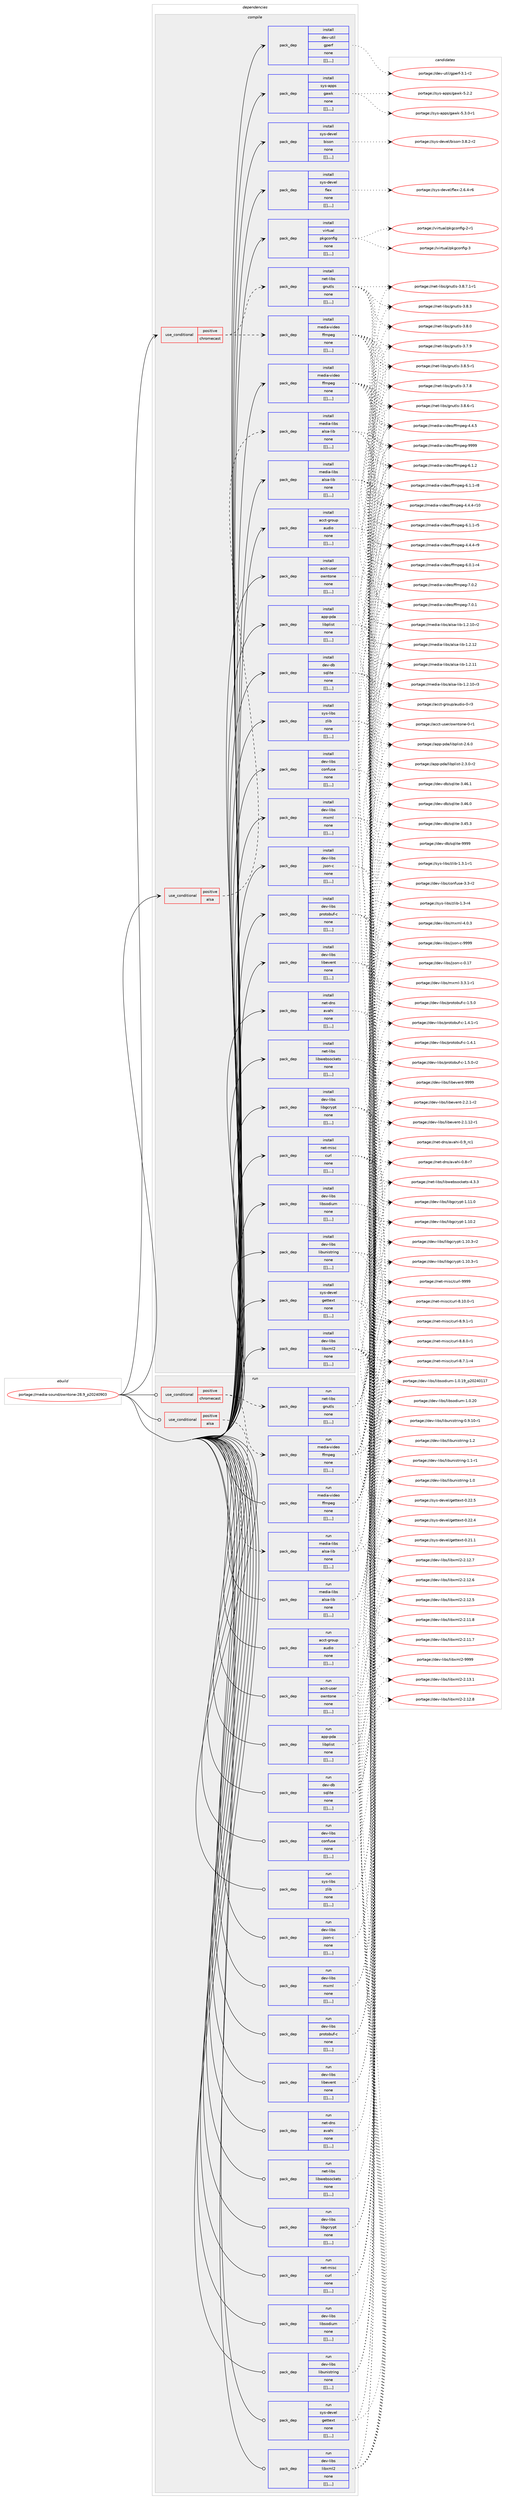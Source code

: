 digraph prolog {

# *************
# Graph options
# *************

newrank=true;
concentrate=true;
compound=true;
graph [rankdir=LR,fontname=Helvetica,fontsize=10,ranksep=1.5];#, ranksep=2.5, nodesep=0.2];
edge  [arrowhead=vee];
node  [fontname=Helvetica,fontsize=10];

# **********
# The ebuild
# **********

subgraph cluster_leftcol {
color=gray;
label=<<i>ebuild</i>>;
id [label="portage://media-sound/owntone-28.9_p20240903", color=red, width=4, href="../media-sound/owntone-28.9_p20240903.svg"];
}

# ****************
# The dependencies
# ****************

subgraph cluster_midcol {
color=gray;
label=<<i>dependencies</i>>;
subgraph cluster_compile {
fillcolor="#eeeeee";
style=filled;
label=<<i>compile</i>>;
subgraph cond84746 {
dependency335773 [label=<<TABLE BORDER="0" CELLBORDER="1" CELLSPACING="0" CELLPADDING="4"><TR><TD ROWSPAN="3" CELLPADDING="10">use_conditional</TD></TR><TR><TD>positive</TD></TR><TR><TD>alsa</TD></TR></TABLE>>, shape=none, color=red];
subgraph pack248396 {
dependency335774 [label=<<TABLE BORDER="0" CELLBORDER="1" CELLSPACING="0" CELLPADDING="4" WIDTH="220"><TR><TD ROWSPAN="6" CELLPADDING="30">pack_dep</TD></TR><TR><TD WIDTH="110">install</TD></TR><TR><TD>media-libs</TD></TR><TR><TD>alsa-lib</TD></TR><TR><TD>none</TD></TR><TR><TD>[[],,,,]</TD></TR></TABLE>>, shape=none, color=blue];
}
dependency335773:e -> dependency335774:w [weight=20,style="dashed",arrowhead="vee"];
}
id:e -> dependency335773:w [weight=20,style="solid",arrowhead="vee"];
subgraph cond84747 {
dependency335775 [label=<<TABLE BORDER="0" CELLBORDER="1" CELLSPACING="0" CELLPADDING="4"><TR><TD ROWSPAN="3" CELLPADDING="10">use_conditional</TD></TR><TR><TD>positive</TD></TR><TR><TD>chromecast</TD></TR></TABLE>>, shape=none, color=red];
subgraph pack248397 {
dependency335776 [label=<<TABLE BORDER="0" CELLBORDER="1" CELLSPACING="0" CELLPADDING="4" WIDTH="220"><TR><TD ROWSPAN="6" CELLPADDING="30">pack_dep</TD></TR><TR><TD WIDTH="110">install</TD></TR><TR><TD>net-libs</TD></TR><TR><TD>gnutls</TD></TR><TR><TD>none</TD></TR><TR><TD>[[],,,,]</TD></TR></TABLE>>, shape=none, color=blue];
}
dependency335775:e -> dependency335776:w [weight=20,style="dashed",arrowhead="vee"];
subgraph pack248398 {
dependency335777 [label=<<TABLE BORDER="0" CELLBORDER="1" CELLSPACING="0" CELLPADDING="4" WIDTH="220"><TR><TD ROWSPAN="6" CELLPADDING="30">pack_dep</TD></TR><TR><TD WIDTH="110">install</TD></TR><TR><TD>media-video</TD></TR><TR><TD>ffmpeg</TD></TR><TR><TD>none</TD></TR><TR><TD>[[],,,,]</TD></TR></TABLE>>, shape=none, color=blue];
}
dependency335775:e -> dependency335777:w [weight=20,style="dashed",arrowhead="vee"];
}
id:e -> dependency335775:w [weight=20,style="solid",arrowhead="vee"];
subgraph pack248399 {
dependency335778 [label=<<TABLE BORDER="0" CELLBORDER="1" CELLSPACING="0" CELLPADDING="4" WIDTH="220"><TR><TD ROWSPAN="6" CELLPADDING="30">pack_dep</TD></TR><TR><TD WIDTH="110">install</TD></TR><TR><TD>acct-group</TD></TR><TR><TD>audio</TD></TR><TR><TD>none</TD></TR><TR><TD>[[],,,,]</TD></TR></TABLE>>, shape=none, color=blue];
}
id:e -> dependency335778:w [weight=20,style="solid",arrowhead="vee"];
subgraph pack248400 {
dependency335779 [label=<<TABLE BORDER="0" CELLBORDER="1" CELLSPACING="0" CELLPADDING="4" WIDTH="220"><TR><TD ROWSPAN="6" CELLPADDING="30">pack_dep</TD></TR><TR><TD WIDTH="110">install</TD></TR><TR><TD>acct-user</TD></TR><TR><TD>owntone</TD></TR><TR><TD>none</TD></TR><TR><TD>[[],,,,]</TD></TR></TABLE>>, shape=none, color=blue];
}
id:e -> dependency335779:w [weight=20,style="solid",arrowhead="vee"];
subgraph pack248401 {
dependency335780 [label=<<TABLE BORDER="0" CELLBORDER="1" CELLSPACING="0" CELLPADDING="4" WIDTH="220"><TR><TD ROWSPAN="6" CELLPADDING="30">pack_dep</TD></TR><TR><TD WIDTH="110">install</TD></TR><TR><TD>app-pda</TD></TR><TR><TD>libplist</TD></TR><TR><TD>none</TD></TR><TR><TD>[[],,,,]</TD></TR></TABLE>>, shape=none, color=blue];
}
id:e -> dependency335780:w [weight=20,style="solid",arrowhead="vee"];
subgraph pack248402 {
dependency335781 [label=<<TABLE BORDER="0" CELLBORDER="1" CELLSPACING="0" CELLPADDING="4" WIDTH="220"><TR><TD ROWSPAN="6" CELLPADDING="30">pack_dep</TD></TR><TR><TD WIDTH="110">install</TD></TR><TR><TD>dev-db</TD></TR><TR><TD>sqlite</TD></TR><TR><TD>none</TD></TR><TR><TD>[[],,,,]</TD></TR></TABLE>>, shape=none, color=blue];
}
id:e -> dependency335781:w [weight=20,style="solid",arrowhead="vee"];
subgraph pack248403 {
dependency335782 [label=<<TABLE BORDER="0" CELLBORDER="1" CELLSPACING="0" CELLPADDING="4" WIDTH="220"><TR><TD ROWSPAN="6" CELLPADDING="30">pack_dep</TD></TR><TR><TD WIDTH="110">install</TD></TR><TR><TD>dev-libs</TD></TR><TR><TD>confuse</TD></TR><TR><TD>none</TD></TR><TR><TD>[[],,,,]</TD></TR></TABLE>>, shape=none, color=blue];
}
id:e -> dependency335782:w [weight=20,style="solid",arrowhead="vee"];
subgraph pack248404 {
dependency335783 [label=<<TABLE BORDER="0" CELLBORDER="1" CELLSPACING="0" CELLPADDING="4" WIDTH="220"><TR><TD ROWSPAN="6" CELLPADDING="30">pack_dep</TD></TR><TR><TD WIDTH="110">install</TD></TR><TR><TD>dev-libs</TD></TR><TR><TD>json-c</TD></TR><TR><TD>none</TD></TR><TR><TD>[[],,,,]</TD></TR></TABLE>>, shape=none, color=blue];
}
id:e -> dependency335783:w [weight=20,style="solid",arrowhead="vee"];
subgraph pack248405 {
dependency335784 [label=<<TABLE BORDER="0" CELLBORDER="1" CELLSPACING="0" CELLPADDING="4" WIDTH="220"><TR><TD ROWSPAN="6" CELLPADDING="30">pack_dep</TD></TR><TR><TD WIDTH="110">install</TD></TR><TR><TD>dev-libs</TD></TR><TR><TD>libevent</TD></TR><TR><TD>none</TD></TR><TR><TD>[[],,,,]</TD></TR></TABLE>>, shape=none, color=blue];
}
id:e -> dependency335784:w [weight=20,style="solid",arrowhead="vee"];
subgraph pack248406 {
dependency335785 [label=<<TABLE BORDER="0" CELLBORDER="1" CELLSPACING="0" CELLPADDING="4" WIDTH="220"><TR><TD ROWSPAN="6" CELLPADDING="30">pack_dep</TD></TR><TR><TD WIDTH="110">install</TD></TR><TR><TD>dev-libs</TD></TR><TR><TD>libgcrypt</TD></TR><TR><TD>none</TD></TR><TR><TD>[[],,,,]</TD></TR></TABLE>>, shape=none, color=blue];
}
id:e -> dependency335785:w [weight=20,style="solid",arrowhead="vee"];
subgraph pack248407 {
dependency335786 [label=<<TABLE BORDER="0" CELLBORDER="1" CELLSPACING="0" CELLPADDING="4" WIDTH="220"><TR><TD ROWSPAN="6" CELLPADDING="30">pack_dep</TD></TR><TR><TD WIDTH="110">install</TD></TR><TR><TD>dev-libs</TD></TR><TR><TD>libsodium</TD></TR><TR><TD>none</TD></TR><TR><TD>[[],,,,]</TD></TR></TABLE>>, shape=none, color=blue];
}
id:e -> dependency335786:w [weight=20,style="solid",arrowhead="vee"];
subgraph pack248408 {
dependency335787 [label=<<TABLE BORDER="0" CELLBORDER="1" CELLSPACING="0" CELLPADDING="4" WIDTH="220"><TR><TD ROWSPAN="6" CELLPADDING="30">pack_dep</TD></TR><TR><TD WIDTH="110">install</TD></TR><TR><TD>dev-libs</TD></TR><TR><TD>libunistring</TD></TR><TR><TD>none</TD></TR><TR><TD>[[],,,,]</TD></TR></TABLE>>, shape=none, color=blue];
}
id:e -> dependency335787:w [weight=20,style="solid",arrowhead="vee"];
subgraph pack248409 {
dependency335788 [label=<<TABLE BORDER="0" CELLBORDER="1" CELLSPACING="0" CELLPADDING="4" WIDTH="220"><TR><TD ROWSPAN="6" CELLPADDING="30">pack_dep</TD></TR><TR><TD WIDTH="110">install</TD></TR><TR><TD>dev-libs</TD></TR><TR><TD>libxml2</TD></TR><TR><TD>none</TD></TR><TR><TD>[[],,,,]</TD></TR></TABLE>>, shape=none, color=blue];
}
id:e -> dependency335788:w [weight=20,style="solid",arrowhead="vee"];
subgraph pack248410 {
dependency335789 [label=<<TABLE BORDER="0" CELLBORDER="1" CELLSPACING="0" CELLPADDING="4" WIDTH="220"><TR><TD ROWSPAN="6" CELLPADDING="30">pack_dep</TD></TR><TR><TD WIDTH="110">install</TD></TR><TR><TD>dev-libs</TD></TR><TR><TD>mxml</TD></TR><TR><TD>none</TD></TR><TR><TD>[[],,,,]</TD></TR></TABLE>>, shape=none, color=blue];
}
id:e -> dependency335789:w [weight=20,style="solid",arrowhead="vee"];
subgraph pack248411 {
dependency335790 [label=<<TABLE BORDER="0" CELLBORDER="1" CELLSPACING="0" CELLPADDING="4" WIDTH="220"><TR><TD ROWSPAN="6" CELLPADDING="30">pack_dep</TD></TR><TR><TD WIDTH="110">install</TD></TR><TR><TD>dev-libs</TD></TR><TR><TD>protobuf-c</TD></TR><TR><TD>none</TD></TR><TR><TD>[[],,,,]</TD></TR></TABLE>>, shape=none, color=blue];
}
id:e -> dependency335790:w [weight=20,style="solid",arrowhead="vee"];
subgraph pack248412 {
dependency335791 [label=<<TABLE BORDER="0" CELLBORDER="1" CELLSPACING="0" CELLPADDING="4" WIDTH="220"><TR><TD ROWSPAN="6" CELLPADDING="30">pack_dep</TD></TR><TR><TD WIDTH="110">install</TD></TR><TR><TD>dev-util</TD></TR><TR><TD>gperf</TD></TR><TR><TD>none</TD></TR><TR><TD>[[],,,,]</TD></TR></TABLE>>, shape=none, color=blue];
}
id:e -> dependency335791:w [weight=20,style="solid",arrowhead="vee"];
subgraph pack248413 {
dependency335792 [label=<<TABLE BORDER="0" CELLBORDER="1" CELLSPACING="0" CELLPADDING="4" WIDTH="220"><TR><TD ROWSPAN="6" CELLPADDING="30">pack_dep</TD></TR><TR><TD WIDTH="110">install</TD></TR><TR><TD>media-libs</TD></TR><TR><TD>alsa-lib</TD></TR><TR><TD>none</TD></TR><TR><TD>[[],,,,]</TD></TR></TABLE>>, shape=none, color=blue];
}
id:e -> dependency335792:w [weight=20,style="solid",arrowhead="vee"];
subgraph pack248414 {
dependency335793 [label=<<TABLE BORDER="0" CELLBORDER="1" CELLSPACING="0" CELLPADDING="4" WIDTH="220"><TR><TD ROWSPAN="6" CELLPADDING="30">pack_dep</TD></TR><TR><TD WIDTH="110">install</TD></TR><TR><TD>media-video</TD></TR><TR><TD>ffmpeg</TD></TR><TR><TD>none</TD></TR><TR><TD>[[],,,,]</TD></TR></TABLE>>, shape=none, color=blue];
}
id:e -> dependency335793:w [weight=20,style="solid",arrowhead="vee"];
subgraph pack248415 {
dependency335794 [label=<<TABLE BORDER="0" CELLBORDER="1" CELLSPACING="0" CELLPADDING="4" WIDTH="220"><TR><TD ROWSPAN="6" CELLPADDING="30">pack_dep</TD></TR><TR><TD WIDTH="110">install</TD></TR><TR><TD>net-dns</TD></TR><TR><TD>avahi</TD></TR><TR><TD>none</TD></TR><TR><TD>[[],,,,]</TD></TR></TABLE>>, shape=none, color=blue];
}
id:e -> dependency335794:w [weight=20,style="solid",arrowhead="vee"];
subgraph pack248416 {
dependency335795 [label=<<TABLE BORDER="0" CELLBORDER="1" CELLSPACING="0" CELLPADDING="4" WIDTH="220"><TR><TD ROWSPAN="6" CELLPADDING="30">pack_dep</TD></TR><TR><TD WIDTH="110">install</TD></TR><TR><TD>net-libs</TD></TR><TR><TD>libwebsockets</TD></TR><TR><TD>none</TD></TR><TR><TD>[[],,,,]</TD></TR></TABLE>>, shape=none, color=blue];
}
id:e -> dependency335795:w [weight=20,style="solid",arrowhead="vee"];
subgraph pack248417 {
dependency335796 [label=<<TABLE BORDER="0" CELLBORDER="1" CELLSPACING="0" CELLPADDING="4" WIDTH="220"><TR><TD ROWSPAN="6" CELLPADDING="30">pack_dep</TD></TR><TR><TD WIDTH="110">install</TD></TR><TR><TD>net-misc</TD></TR><TR><TD>curl</TD></TR><TR><TD>none</TD></TR><TR><TD>[[],,,,]</TD></TR></TABLE>>, shape=none, color=blue];
}
id:e -> dependency335796:w [weight=20,style="solid",arrowhead="vee"];
subgraph pack248418 {
dependency335797 [label=<<TABLE BORDER="0" CELLBORDER="1" CELLSPACING="0" CELLPADDING="4" WIDTH="220"><TR><TD ROWSPAN="6" CELLPADDING="30">pack_dep</TD></TR><TR><TD WIDTH="110">install</TD></TR><TR><TD>sys-apps</TD></TR><TR><TD>gawk</TD></TR><TR><TD>none</TD></TR><TR><TD>[[],,,,]</TD></TR></TABLE>>, shape=none, color=blue];
}
id:e -> dependency335797:w [weight=20,style="solid",arrowhead="vee"];
subgraph pack248419 {
dependency335798 [label=<<TABLE BORDER="0" CELLBORDER="1" CELLSPACING="0" CELLPADDING="4" WIDTH="220"><TR><TD ROWSPAN="6" CELLPADDING="30">pack_dep</TD></TR><TR><TD WIDTH="110">install</TD></TR><TR><TD>sys-devel</TD></TR><TR><TD>bison</TD></TR><TR><TD>none</TD></TR><TR><TD>[[],,,,]</TD></TR></TABLE>>, shape=none, color=blue];
}
id:e -> dependency335798:w [weight=20,style="solid",arrowhead="vee"];
subgraph pack248420 {
dependency335799 [label=<<TABLE BORDER="0" CELLBORDER="1" CELLSPACING="0" CELLPADDING="4" WIDTH="220"><TR><TD ROWSPAN="6" CELLPADDING="30">pack_dep</TD></TR><TR><TD WIDTH="110">install</TD></TR><TR><TD>sys-devel</TD></TR><TR><TD>flex</TD></TR><TR><TD>none</TD></TR><TR><TD>[[],,,,]</TD></TR></TABLE>>, shape=none, color=blue];
}
id:e -> dependency335799:w [weight=20,style="solid",arrowhead="vee"];
subgraph pack248421 {
dependency335800 [label=<<TABLE BORDER="0" CELLBORDER="1" CELLSPACING="0" CELLPADDING="4" WIDTH="220"><TR><TD ROWSPAN="6" CELLPADDING="30">pack_dep</TD></TR><TR><TD WIDTH="110">install</TD></TR><TR><TD>sys-devel</TD></TR><TR><TD>gettext</TD></TR><TR><TD>none</TD></TR><TR><TD>[[],,,,]</TD></TR></TABLE>>, shape=none, color=blue];
}
id:e -> dependency335800:w [weight=20,style="solid",arrowhead="vee"];
subgraph pack248422 {
dependency335801 [label=<<TABLE BORDER="0" CELLBORDER="1" CELLSPACING="0" CELLPADDING="4" WIDTH="220"><TR><TD ROWSPAN="6" CELLPADDING="30">pack_dep</TD></TR><TR><TD WIDTH="110">install</TD></TR><TR><TD>sys-libs</TD></TR><TR><TD>zlib</TD></TR><TR><TD>none</TD></TR><TR><TD>[[],,,,]</TD></TR></TABLE>>, shape=none, color=blue];
}
id:e -> dependency335801:w [weight=20,style="solid",arrowhead="vee"];
subgraph pack248423 {
dependency335802 [label=<<TABLE BORDER="0" CELLBORDER="1" CELLSPACING="0" CELLPADDING="4" WIDTH="220"><TR><TD ROWSPAN="6" CELLPADDING="30">pack_dep</TD></TR><TR><TD WIDTH="110">install</TD></TR><TR><TD>virtual</TD></TR><TR><TD>pkgconfig</TD></TR><TR><TD>none</TD></TR><TR><TD>[[],,,,]</TD></TR></TABLE>>, shape=none, color=blue];
}
id:e -> dependency335802:w [weight=20,style="solid",arrowhead="vee"];
}
subgraph cluster_compileandrun {
fillcolor="#eeeeee";
style=filled;
label=<<i>compile and run</i>>;
}
subgraph cluster_run {
fillcolor="#eeeeee";
style=filled;
label=<<i>run</i>>;
subgraph cond84748 {
dependency335803 [label=<<TABLE BORDER="0" CELLBORDER="1" CELLSPACING="0" CELLPADDING="4"><TR><TD ROWSPAN="3" CELLPADDING="10">use_conditional</TD></TR><TR><TD>positive</TD></TR><TR><TD>alsa</TD></TR></TABLE>>, shape=none, color=red];
subgraph pack248424 {
dependency335804 [label=<<TABLE BORDER="0" CELLBORDER="1" CELLSPACING="0" CELLPADDING="4" WIDTH="220"><TR><TD ROWSPAN="6" CELLPADDING="30">pack_dep</TD></TR><TR><TD WIDTH="110">run</TD></TR><TR><TD>media-libs</TD></TR><TR><TD>alsa-lib</TD></TR><TR><TD>none</TD></TR><TR><TD>[[],,,,]</TD></TR></TABLE>>, shape=none, color=blue];
}
dependency335803:e -> dependency335804:w [weight=20,style="dashed",arrowhead="vee"];
}
id:e -> dependency335803:w [weight=20,style="solid",arrowhead="odot"];
subgraph cond84749 {
dependency335805 [label=<<TABLE BORDER="0" CELLBORDER="1" CELLSPACING="0" CELLPADDING="4"><TR><TD ROWSPAN="3" CELLPADDING="10">use_conditional</TD></TR><TR><TD>positive</TD></TR><TR><TD>chromecast</TD></TR></TABLE>>, shape=none, color=red];
subgraph pack248425 {
dependency335806 [label=<<TABLE BORDER="0" CELLBORDER="1" CELLSPACING="0" CELLPADDING="4" WIDTH="220"><TR><TD ROWSPAN="6" CELLPADDING="30">pack_dep</TD></TR><TR><TD WIDTH="110">run</TD></TR><TR><TD>net-libs</TD></TR><TR><TD>gnutls</TD></TR><TR><TD>none</TD></TR><TR><TD>[[],,,,]</TD></TR></TABLE>>, shape=none, color=blue];
}
dependency335805:e -> dependency335806:w [weight=20,style="dashed",arrowhead="vee"];
subgraph pack248426 {
dependency335807 [label=<<TABLE BORDER="0" CELLBORDER="1" CELLSPACING="0" CELLPADDING="4" WIDTH="220"><TR><TD ROWSPAN="6" CELLPADDING="30">pack_dep</TD></TR><TR><TD WIDTH="110">run</TD></TR><TR><TD>media-video</TD></TR><TR><TD>ffmpeg</TD></TR><TR><TD>none</TD></TR><TR><TD>[[],,,,]</TD></TR></TABLE>>, shape=none, color=blue];
}
dependency335805:e -> dependency335807:w [weight=20,style="dashed",arrowhead="vee"];
}
id:e -> dependency335805:w [weight=20,style="solid",arrowhead="odot"];
subgraph pack248427 {
dependency335808 [label=<<TABLE BORDER="0" CELLBORDER="1" CELLSPACING="0" CELLPADDING="4" WIDTH="220"><TR><TD ROWSPAN="6" CELLPADDING="30">pack_dep</TD></TR><TR><TD WIDTH="110">run</TD></TR><TR><TD>acct-group</TD></TR><TR><TD>audio</TD></TR><TR><TD>none</TD></TR><TR><TD>[[],,,,]</TD></TR></TABLE>>, shape=none, color=blue];
}
id:e -> dependency335808:w [weight=20,style="solid",arrowhead="odot"];
subgraph pack248428 {
dependency335809 [label=<<TABLE BORDER="0" CELLBORDER="1" CELLSPACING="0" CELLPADDING="4" WIDTH="220"><TR><TD ROWSPAN="6" CELLPADDING="30">pack_dep</TD></TR><TR><TD WIDTH="110">run</TD></TR><TR><TD>acct-user</TD></TR><TR><TD>owntone</TD></TR><TR><TD>none</TD></TR><TR><TD>[[],,,,]</TD></TR></TABLE>>, shape=none, color=blue];
}
id:e -> dependency335809:w [weight=20,style="solid",arrowhead="odot"];
subgraph pack248429 {
dependency335810 [label=<<TABLE BORDER="0" CELLBORDER="1" CELLSPACING="0" CELLPADDING="4" WIDTH="220"><TR><TD ROWSPAN="6" CELLPADDING="30">pack_dep</TD></TR><TR><TD WIDTH="110">run</TD></TR><TR><TD>app-pda</TD></TR><TR><TD>libplist</TD></TR><TR><TD>none</TD></TR><TR><TD>[[],,,,]</TD></TR></TABLE>>, shape=none, color=blue];
}
id:e -> dependency335810:w [weight=20,style="solid",arrowhead="odot"];
subgraph pack248430 {
dependency335811 [label=<<TABLE BORDER="0" CELLBORDER="1" CELLSPACING="0" CELLPADDING="4" WIDTH="220"><TR><TD ROWSPAN="6" CELLPADDING="30">pack_dep</TD></TR><TR><TD WIDTH="110">run</TD></TR><TR><TD>dev-db</TD></TR><TR><TD>sqlite</TD></TR><TR><TD>none</TD></TR><TR><TD>[[],,,,]</TD></TR></TABLE>>, shape=none, color=blue];
}
id:e -> dependency335811:w [weight=20,style="solid",arrowhead="odot"];
subgraph pack248431 {
dependency335812 [label=<<TABLE BORDER="0" CELLBORDER="1" CELLSPACING="0" CELLPADDING="4" WIDTH="220"><TR><TD ROWSPAN="6" CELLPADDING="30">pack_dep</TD></TR><TR><TD WIDTH="110">run</TD></TR><TR><TD>dev-libs</TD></TR><TR><TD>confuse</TD></TR><TR><TD>none</TD></TR><TR><TD>[[],,,,]</TD></TR></TABLE>>, shape=none, color=blue];
}
id:e -> dependency335812:w [weight=20,style="solid",arrowhead="odot"];
subgraph pack248432 {
dependency335813 [label=<<TABLE BORDER="0" CELLBORDER="1" CELLSPACING="0" CELLPADDING="4" WIDTH="220"><TR><TD ROWSPAN="6" CELLPADDING="30">pack_dep</TD></TR><TR><TD WIDTH="110">run</TD></TR><TR><TD>dev-libs</TD></TR><TR><TD>json-c</TD></TR><TR><TD>none</TD></TR><TR><TD>[[],,,,]</TD></TR></TABLE>>, shape=none, color=blue];
}
id:e -> dependency335813:w [weight=20,style="solid",arrowhead="odot"];
subgraph pack248433 {
dependency335814 [label=<<TABLE BORDER="0" CELLBORDER="1" CELLSPACING="0" CELLPADDING="4" WIDTH="220"><TR><TD ROWSPAN="6" CELLPADDING="30">pack_dep</TD></TR><TR><TD WIDTH="110">run</TD></TR><TR><TD>dev-libs</TD></TR><TR><TD>libevent</TD></TR><TR><TD>none</TD></TR><TR><TD>[[],,,,]</TD></TR></TABLE>>, shape=none, color=blue];
}
id:e -> dependency335814:w [weight=20,style="solid",arrowhead="odot"];
subgraph pack248434 {
dependency335815 [label=<<TABLE BORDER="0" CELLBORDER="1" CELLSPACING="0" CELLPADDING="4" WIDTH="220"><TR><TD ROWSPAN="6" CELLPADDING="30">pack_dep</TD></TR><TR><TD WIDTH="110">run</TD></TR><TR><TD>dev-libs</TD></TR><TR><TD>libgcrypt</TD></TR><TR><TD>none</TD></TR><TR><TD>[[],,,,]</TD></TR></TABLE>>, shape=none, color=blue];
}
id:e -> dependency335815:w [weight=20,style="solid",arrowhead="odot"];
subgraph pack248435 {
dependency335816 [label=<<TABLE BORDER="0" CELLBORDER="1" CELLSPACING="0" CELLPADDING="4" WIDTH="220"><TR><TD ROWSPAN="6" CELLPADDING="30">pack_dep</TD></TR><TR><TD WIDTH="110">run</TD></TR><TR><TD>dev-libs</TD></TR><TR><TD>libsodium</TD></TR><TR><TD>none</TD></TR><TR><TD>[[],,,,]</TD></TR></TABLE>>, shape=none, color=blue];
}
id:e -> dependency335816:w [weight=20,style="solid",arrowhead="odot"];
subgraph pack248436 {
dependency335817 [label=<<TABLE BORDER="0" CELLBORDER="1" CELLSPACING="0" CELLPADDING="4" WIDTH="220"><TR><TD ROWSPAN="6" CELLPADDING="30">pack_dep</TD></TR><TR><TD WIDTH="110">run</TD></TR><TR><TD>dev-libs</TD></TR><TR><TD>libunistring</TD></TR><TR><TD>none</TD></TR><TR><TD>[[],,,,]</TD></TR></TABLE>>, shape=none, color=blue];
}
id:e -> dependency335817:w [weight=20,style="solid",arrowhead="odot"];
subgraph pack248437 {
dependency335818 [label=<<TABLE BORDER="0" CELLBORDER="1" CELLSPACING="0" CELLPADDING="4" WIDTH="220"><TR><TD ROWSPAN="6" CELLPADDING="30">pack_dep</TD></TR><TR><TD WIDTH="110">run</TD></TR><TR><TD>dev-libs</TD></TR><TR><TD>libxml2</TD></TR><TR><TD>none</TD></TR><TR><TD>[[],,,,]</TD></TR></TABLE>>, shape=none, color=blue];
}
id:e -> dependency335818:w [weight=20,style="solid",arrowhead="odot"];
subgraph pack248438 {
dependency335819 [label=<<TABLE BORDER="0" CELLBORDER="1" CELLSPACING="0" CELLPADDING="4" WIDTH="220"><TR><TD ROWSPAN="6" CELLPADDING="30">pack_dep</TD></TR><TR><TD WIDTH="110">run</TD></TR><TR><TD>dev-libs</TD></TR><TR><TD>mxml</TD></TR><TR><TD>none</TD></TR><TR><TD>[[],,,,]</TD></TR></TABLE>>, shape=none, color=blue];
}
id:e -> dependency335819:w [weight=20,style="solid",arrowhead="odot"];
subgraph pack248439 {
dependency335820 [label=<<TABLE BORDER="0" CELLBORDER="1" CELLSPACING="0" CELLPADDING="4" WIDTH="220"><TR><TD ROWSPAN="6" CELLPADDING="30">pack_dep</TD></TR><TR><TD WIDTH="110">run</TD></TR><TR><TD>dev-libs</TD></TR><TR><TD>protobuf-c</TD></TR><TR><TD>none</TD></TR><TR><TD>[[],,,,]</TD></TR></TABLE>>, shape=none, color=blue];
}
id:e -> dependency335820:w [weight=20,style="solid",arrowhead="odot"];
subgraph pack248440 {
dependency335821 [label=<<TABLE BORDER="0" CELLBORDER="1" CELLSPACING="0" CELLPADDING="4" WIDTH="220"><TR><TD ROWSPAN="6" CELLPADDING="30">pack_dep</TD></TR><TR><TD WIDTH="110">run</TD></TR><TR><TD>media-libs</TD></TR><TR><TD>alsa-lib</TD></TR><TR><TD>none</TD></TR><TR><TD>[[],,,,]</TD></TR></TABLE>>, shape=none, color=blue];
}
id:e -> dependency335821:w [weight=20,style="solid",arrowhead="odot"];
subgraph pack248441 {
dependency335822 [label=<<TABLE BORDER="0" CELLBORDER="1" CELLSPACING="0" CELLPADDING="4" WIDTH="220"><TR><TD ROWSPAN="6" CELLPADDING="30">pack_dep</TD></TR><TR><TD WIDTH="110">run</TD></TR><TR><TD>media-video</TD></TR><TR><TD>ffmpeg</TD></TR><TR><TD>none</TD></TR><TR><TD>[[],,,,]</TD></TR></TABLE>>, shape=none, color=blue];
}
id:e -> dependency335822:w [weight=20,style="solid",arrowhead="odot"];
subgraph pack248442 {
dependency335823 [label=<<TABLE BORDER="0" CELLBORDER="1" CELLSPACING="0" CELLPADDING="4" WIDTH="220"><TR><TD ROWSPAN="6" CELLPADDING="30">pack_dep</TD></TR><TR><TD WIDTH="110">run</TD></TR><TR><TD>net-dns</TD></TR><TR><TD>avahi</TD></TR><TR><TD>none</TD></TR><TR><TD>[[],,,,]</TD></TR></TABLE>>, shape=none, color=blue];
}
id:e -> dependency335823:w [weight=20,style="solid",arrowhead="odot"];
subgraph pack248443 {
dependency335824 [label=<<TABLE BORDER="0" CELLBORDER="1" CELLSPACING="0" CELLPADDING="4" WIDTH="220"><TR><TD ROWSPAN="6" CELLPADDING="30">pack_dep</TD></TR><TR><TD WIDTH="110">run</TD></TR><TR><TD>net-libs</TD></TR><TR><TD>libwebsockets</TD></TR><TR><TD>none</TD></TR><TR><TD>[[],,,,]</TD></TR></TABLE>>, shape=none, color=blue];
}
id:e -> dependency335824:w [weight=20,style="solid",arrowhead="odot"];
subgraph pack248444 {
dependency335825 [label=<<TABLE BORDER="0" CELLBORDER="1" CELLSPACING="0" CELLPADDING="4" WIDTH="220"><TR><TD ROWSPAN="6" CELLPADDING="30">pack_dep</TD></TR><TR><TD WIDTH="110">run</TD></TR><TR><TD>net-misc</TD></TR><TR><TD>curl</TD></TR><TR><TD>none</TD></TR><TR><TD>[[],,,,]</TD></TR></TABLE>>, shape=none, color=blue];
}
id:e -> dependency335825:w [weight=20,style="solid",arrowhead="odot"];
subgraph pack248445 {
dependency335826 [label=<<TABLE BORDER="0" CELLBORDER="1" CELLSPACING="0" CELLPADDING="4" WIDTH="220"><TR><TD ROWSPAN="6" CELLPADDING="30">pack_dep</TD></TR><TR><TD WIDTH="110">run</TD></TR><TR><TD>sys-devel</TD></TR><TR><TD>gettext</TD></TR><TR><TD>none</TD></TR><TR><TD>[[],,,,]</TD></TR></TABLE>>, shape=none, color=blue];
}
id:e -> dependency335826:w [weight=20,style="solid",arrowhead="odot"];
subgraph pack248446 {
dependency335827 [label=<<TABLE BORDER="0" CELLBORDER="1" CELLSPACING="0" CELLPADDING="4" WIDTH="220"><TR><TD ROWSPAN="6" CELLPADDING="30">pack_dep</TD></TR><TR><TD WIDTH="110">run</TD></TR><TR><TD>sys-libs</TD></TR><TR><TD>zlib</TD></TR><TR><TD>none</TD></TR><TR><TD>[[],,,,]</TD></TR></TABLE>>, shape=none, color=blue];
}
id:e -> dependency335827:w [weight=20,style="solid",arrowhead="odot"];
}
}

# **************
# The candidates
# **************

subgraph cluster_choices {
rank=same;
color=gray;
label=<<i>candidates</i>>;

subgraph choice248396 {
color=black;
nodesep=1;
choice109101100105974510810598115479710811597451081059845494650464950 [label="portage://media-libs/alsa-lib-1.2.12", color=red, width=4,href="../media-libs/alsa-lib-1.2.12.svg"];
choice109101100105974510810598115479710811597451081059845494650464949 [label="portage://media-libs/alsa-lib-1.2.11", color=red, width=4,href="../media-libs/alsa-lib-1.2.11.svg"];
choice1091011001059745108105981154797108115974510810598454946504649484511451 [label="portage://media-libs/alsa-lib-1.2.10-r3", color=red, width=4,href="../media-libs/alsa-lib-1.2.10-r3.svg"];
choice1091011001059745108105981154797108115974510810598454946504649484511450 [label="portage://media-libs/alsa-lib-1.2.10-r2", color=red, width=4,href="../media-libs/alsa-lib-1.2.10-r2.svg"];
dependency335774:e -> choice109101100105974510810598115479710811597451081059845494650464950:w [style=dotted,weight="100"];
dependency335774:e -> choice109101100105974510810598115479710811597451081059845494650464949:w [style=dotted,weight="100"];
dependency335774:e -> choice1091011001059745108105981154797108115974510810598454946504649484511451:w [style=dotted,weight="100"];
dependency335774:e -> choice1091011001059745108105981154797108115974510810598454946504649484511450:w [style=dotted,weight="100"];
}
subgraph choice248397 {
color=black;
nodesep=1;
choice11010111645108105981154710311011711610811545514656465546494511449 [label="portage://net-libs/gnutls-3.8.7.1-r1", color=red, width=4,href="../net-libs/gnutls-3.8.7.1-r1.svg"];
choice1101011164510810598115471031101171161081154551465646544511449 [label="portage://net-libs/gnutls-3.8.6-r1", color=red, width=4,href="../net-libs/gnutls-3.8.6-r1.svg"];
choice1101011164510810598115471031101171161081154551465646534511449 [label="portage://net-libs/gnutls-3.8.5-r1", color=red, width=4,href="../net-libs/gnutls-3.8.5-r1.svg"];
choice110101116451081059811547103110117116108115455146564651 [label="portage://net-libs/gnutls-3.8.3", color=red, width=4,href="../net-libs/gnutls-3.8.3.svg"];
choice110101116451081059811547103110117116108115455146564648 [label="portage://net-libs/gnutls-3.8.0", color=red, width=4,href="../net-libs/gnutls-3.8.0.svg"];
choice110101116451081059811547103110117116108115455146554657 [label="portage://net-libs/gnutls-3.7.9", color=red, width=4,href="../net-libs/gnutls-3.7.9.svg"];
choice110101116451081059811547103110117116108115455146554656 [label="portage://net-libs/gnutls-3.7.8", color=red, width=4,href="../net-libs/gnutls-3.7.8.svg"];
dependency335776:e -> choice11010111645108105981154710311011711610811545514656465546494511449:w [style=dotted,weight="100"];
dependency335776:e -> choice1101011164510810598115471031101171161081154551465646544511449:w [style=dotted,weight="100"];
dependency335776:e -> choice1101011164510810598115471031101171161081154551465646534511449:w [style=dotted,weight="100"];
dependency335776:e -> choice110101116451081059811547103110117116108115455146564651:w [style=dotted,weight="100"];
dependency335776:e -> choice110101116451081059811547103110117116108115455146564648:w [style=dotted,weight="100"];
dependency335776:e -> choice110101116451081059811547103110117116108115455146554657:w [style=dotted,weight="100"];
dependency335776:e -> choice110101116451081059811547103110117116108115455146554656:w [style=dotted,weight="100"];
}
subgraph choice248398 {
color=black;
nodesep=1;
choice1091011001059745118105100101111471021021091121011034557575757 [label="portage://media-video/ffmpeg-9999", color=red, width=4,href="../media-video/ffmpeg-9999.svg"];
choice109101100105974511810510010111147102102109112101103455546484650 [label="portage://media-video/ffmpeg-7.0.2", color=red, width=4,href="../media-video/ffmpeg-7.0.2.svg"];
choice109101100105974511810510010111147102102109112101103455546484649 [label="portage://media-video/ffmpeg-7.0.1", color=red, width=4,href="../media-video/ffmpeg-7.0.1.svg"];
choice109101100105974511810510010111147102102109112101103455446494650 [label="portage://media-video/ffmpeg-6.1.2", color=red, width=4,href="../media-video/ffmpeg-6.1.2.svg"];
choice1091011001059745118105100101111471021021091121011034554464946494511456 [label="portage://media-video/ffmpeg-6.1.1-r8", color=red, width=4,href="../media-video/ffmpeg-6.1.1-r8.svg"];
choice1091011001059745118105100101111471021021091121011034554464946494511453 [label="portage://media-video/ffmpeg-6.1.1-r5", color=red, width=4,href="../media-video/ffmpeg-6.1.1-r5.svg"];
choice1091011001059745118105100101111471021021091121011034554464846494511452 [label="portage://media-video/ffmpeg-6.0.1-r4", color=red, width=4,href="../media-video/ffmpeg-6.0.1-r4.svg"];
choice109101100105974511810510010111147102102109112101103455246524653 [label="portage://media-video/ffmpeg-4.4.5", color=red, width=4,href="../media-video/ffmpeg-4.4.5.svg"];
choice1091011001059745118105100101111471021021091121011034552465246524511457 [label="portage://media-video/ffmpeg-4.4.4-r9", color=red, width=4,href="../media-video/ffmpeg-4.4.4-r9.svg"];
choice109101100105974511810510010111147102102109112101103455246524652451144948 [label="portage://media-video/ffmpeg-4.4.4-r10", color=red, width=4,href="../media-video/ffmpeg-4.4.4-r10.svg"];
dependency335777:e -> choice1091011001059745118105100101111471021021091121011034557575757:w [style=dotted,weight="100"];
dependency335777:e -> choice109101100105974511810510010111147102102109112101103455546484650:w [style=dotted,weight="100"];
dependency335777:e -> choice109101100105974511810510010111147102102109112101103455546484649:w [style=dotted,weight="100"];
dependency335777:e -> choice109101100105974511810510010111147102102109112101103455446494650:w [style=dotted,weight="100"];
dependency335777:e -> choice1091011001059745118105100101111471021021091121011034554464946494511456:w [style=dotted,weight="100"];
dependency335777:e -> choice1091011001059745118105100101111471021021091121011034554464946494511453:w [style=dotted,weight="100"];
dependency335777:e -> choice1091011001059745118105100101111471021021091121011034554464846494511452:w [style=dotted,weight="100"];
dependency335777:e -> choice109101100105974511810510010111147102102109112101103455246524653:w [style=dotted,weight="100"];
dependency335777:e -> choice1091011001059745118105100101111471021021091121011034552465246524511457:w [style=dotted,weight="100"];
dependency335777:e -> choice109101100105974511810510010111147102102109112101103455246524652451144948:w [style=dotted,weight="100"];
}
subgraph choice248399 {
color=black;
nodesep=1;
choice97999911645103114111117112479711710010511145484511451 [label="portage://acct-group/audio-0-r3", color=red, width=4,href="../acct-group/audio-0-r3.svg"];
dependency335778:e -> choice97999911645103114111117112479711710010511145484511451:w [style=dotted,weight="100"];
}
subgraph choice248400 {
color=black;
nodesep=1;
choice979999116451171151011144711111911011611111010145484511449 [label="portage://acct-user/owntone-0-r1", color=red, width=4,href="../acct-user/owntone-0-r1.svg"];
dependency335779:e -> choice979999116451171151011144711111911011611111010145484511449:w [style=dotted,weight="100"];
}
subgraph choice248401 {
color=black;
nodesep=1;
choice9711211245112100974710810598112108105115116455046544648 [label="portage://app-pda/libplist-2.6.0", color=red, width=4,href="../app-pda/libplist-2.6.0.svg"];
choice97112112451121009747108105981121081051151164550465146484511450 [label="portage://app-pda/libplist-2.3.0-r2", color=red, width=4,href="../app-pda/libplist-2.3.0-r2.svg"];
dependency335780:e -> choice9711211245112100974710810598112108105115116455046544648:w [style=dotted,weight="100"];
dependency335780:e -> choice97112112451121009747108105981121081051151164550465146484511450:w [style=dotted,weight="100"];
}
subgraph choice248402 {
color=black;
nodesep=1;
choice1001011184510098471151131081051161014557575757 [label="portage://dev-db/sqlite-9999", color=red, width=4,href="../dev-db/sqlite-9999.svg"];
choice10010111845100984711511310810511610145514652544649 [label="portage://dev-db/sqlite-3.46.1", color=red, width=4,href="../dev-db/sqlite-3.46.1.svg"];
choice10010111845100984711511310810511610145514652544648 [label="portage://dev-db/sqlite-3.46.0", color=red, width=4,href="../dev-db/sqlite-3.46.0.svg"];
choice10010111845100984711511310810511610145514652534651 [label="portage://dev-db/sqlite-3.45.3", color=red, width=4,href="../dev-db/sqlite-3.45.3.svg"];
dependency335781:e -> choice1001011184510098471151131081051161014557575757:w [style=dotted,weight="100"];
dependency335781:e -> choice10010111845100984711511310810511610145514652544649:w [style=dotted,weight="100"];
dependency335781:e -> choice10010111845100984711511310810511610145514652544648:w [style=dotted,weight="100"];
dependency335781:e -> choice10010111845100984711511310810511610145514652534651:w [style=dotted,weight="100"];
}
subgraph choice248403 {
color=black;
nodesep=1;
choice10010111845108105981154799111110102117115101455146514511450 [label="portage://dev-libs/confuse-3.3-r2", color=red, width=4,href="../dev-libs/confuse-3.3-r2.svg"];
dependency335782:e -> choice10010111845108105981154799111110102117115101455146514511450:w [style=dotted,weight="100"];
}
subgraph choice248404 {
color=black;
nodesep=1;
choice10010111845108105981154710611511111045994557575757 [label="portage://dev-libs/json-c-9999", color=red, width=4,href="../dev-libs/json-c-9999.svg"];
choice10010111845108105981154710611511111045994548464955 [label="portage://dev-libs/json-c-0.17", color=red, width=4,href="../dev-libs/json-c-0.17.svg"];
dependency335783:e -> choice10010111845108105981154710611511111045994557575757:w [style=dotted,weight="100"];
dependency335783:e -> choice10010111845108105981154710611511111045994548464955:w [style=dotted,weight="100"];
}
subgraph choice248405 {
color=black;
nodesep=1;
choice100101118451081059811547108105981011181011101164557575757 [label="portage://dev-libs/libevent-9999", color=red, width=4,href="../dev-libs/libevent-9999.svg"];
choice100101118451081059811547108105981011181011101164550465046494511450 [label="portage://dev-libs/libevent-2.2.1-r2", color=red, width=4,href="../dev-libs/libevent-2.2.1-r2.svg"];
choice10010111845108105981154710810598101118101110116455046494649504511449 [label="portage://dev-libs/libevent-2.1.12-r1", color=red, width=4,href="../dev-libs/libevent-2.1.12-r1.svg"];
dependency335784:e -> choice100101118451081059811547108105981011181011101164557575757:w [style=dotted,weight="100"];
dependency335784:e -> choice100101118451081059811547108105981011181011101164550465046494511450:w [style=dotted,weight="100"];
dependency335784:e -> choice10010111845108105981154710810598101118101110116455046494649504511449:w [style=dotted,weight="100"];
}
subgraph choice248406 {
color=black;
nodesep=1;
choice100101118451081059811547108105981039911412111211645494649494648 [label="portage://dev-libs/libgcrypt-1.11.0", color=red, width=4,href="../dev-libs/libgcrypt-1.11.0.svg"];
choice1001011184510810598115471081059810399114121112116454946494846514511450 [label="portage://dev-libs/libgcrypt-1.10.3-r2", color=red, width=4,href="../dev-libs/libgcrypt-1.10.3-r2.svg"];
choice1001011184510810598115471081059810399114121112116454946494846514511449 [label="portage://dev-libs/libgcrypt-1.10.3-r1", color=red, width=4,href="../dev-libs/libgcrypt-1.10.3-r1.svg"];
choice100101118451081059811547108105981039911412111211645494649484650 [label="portage://dev-libs/libgcrypt-1.10.2", color=red, width=4,href="../dev-libs/libgcrypt-1.10.2.svg"];
dependency335785:e -> choice100101118451081059811547108105981039911412111211645494649494648:w [style=dotted,weight="100"];
dependency335785:e -> choice1001011184510810598115471081059810399114121112116454946494846514511450:w [style=dotted,weight="100"];
dependency335785:e -> choice1001011184510810598115471081059810399114121112116454946494846514511449:w [style=dotted,weight="100"];
dependency335785:e -> choice100101118451081059811547108105981039911412111211645494649484650:w [style=dotted,weight="100"];
}
subgraph choice248407 {
color=black;
nodesep=1;
choice1001011184510810598115471081059811511110010511710945494648465048 [label="portage://dev-libs/libsodium-1.0.20", color=red, width=4,href="../dev-libs/libsodium-1.0.20.svg"];
choice1001011184510810598115471081059811511110010511710945494648464957951125048505248494955 [label="portage://dev-libs/libsodium-1.0.19_p20240117", color=red, width=4,href="../dev-libs/libsodium-1.0.19_p20240117.svg"];
dependency335786:e -> choice1001011184510810598115471081059811511110010511710945494648465048:w [style=dotted,weight="100"];
dependency335786:e -> choice1001011184510810598115471081059811511110010511710945494648464957951125048505248494955:w [style=dotted,weight="100"];
}
subgraph choice248408 {
color=black;
nodesep=1;
choice1001011184510810598115471081059811711010511511611410511010345494650 [label="portage://dev-libs/libunistring-1.2", color=red, width=4,href="../dev-libs/libunistring-1.2.svg"];
choice10010111845108105981154710810598117110105115116114105110103454946494511449 [label="portage://dev-libs/libunistring-1.1-r1", color=red, width=4,href="../dev-libs/libunistring-1.1-r1.svg"];
choice1001011184510810598115471081059811711010511511611410511010345494648 [label="portage://dev-libs/libunistring-1.0", color=red, width=4,href="../dev-libs/libunistring-1.0.svg"];
choice10010111845108105981154710810598117110105115116114105110103454846574649484511449 [label="portage://dev-libs/libunistring-0.9.10-r1", color=red, width=4,href="../dev-libs/libunistring-0.9.10-r1.svg"];
dependency335787:e -> choice1001011184510810598115471081059811711010511511611410511010345494650:w [style=dotted,weight="100"];
dependency335787:e -> choice10010111845108105981154710810598117110105115116114105110103454946494511449:w [style=dotted,weight="100"];
dependency335787:e -> choice1001011184510810598115471081059811711010511511611410511010345494648:w [style=dotted,weight="100"];
dependency335787:e -> choice10010111845108105981154710810598117110105115116114105110103454846574649484511449:w [style=dotted,weight="100"];
}
subgraph choice248409 {
color=black;
nodesep=1;
choice10010111845108105981154710810598120109108504557575757 [label="portage://dev-libs/libxml2-9999", color=red, width=4,href="../dev-libs/libxml2-9999.svg"];
choice100101118451081059811547108105981201091085045504649514649 [label="portage://dev-libs/libxml2-2.13.1", color=red, width=4,href="../dev-libs/libxml2-2.13.1.svg"];
choice100101118451081059811547108105981201091085045504649504656 [label="portage://dev-libs/libxml2-2.12.8", color=red, width=4,href="../dev-libs/libxml2-2.12.8.svg"];
choice100101118451081059811547108105981201091085045504649504655 [label="portage://dev-libs/libxml2-2.12.7", color=red, width=4,href="../dev-libs/libxml2-2.12.7.svg"];
choice100101118451081059811547108105981201091085045504649504654 [label="portage://dev-libs/libxml2-2.12.6", color=red, width=4,href="../dev-libs/libxml2-2.12.6.svg"];
choice100101118451081059811547108105981201091085045504649504653 [label="portage://dev-libs/libxml2-2.12.5", color=red, width=4,href="../dev-libs/libxml2-2.12.5.svg"];
choice100101118451081059811547108105981201091085045504649494656 [label="portage://dev-libs/libxml2-2.11.8", color=red, width=4,href="../dev-libs/libxml2-2.11.8.svg"];
choice100101118451081059811547108105981201091085045504649494655 [label="portage://dev-libs/libxml2-2.11.7", color=red, width=4,href="../dev-libs/libxml2-2.11.7.svg"];
dependency335788:e -> choice10010111845108105981154710810598120109108504557575757:w [style=dotted,weight="100"];
dependency335788:e -> choice100101118451081059811547108105981201091085045504649514649:w [style=dotted,weight="100"];
dependency335788:e -> choice100101118451081059811547108105981201091085045504649504656:w [style=dotted,weight="100"];
dependency335788:e -> choice100101118451081059811547108105981201091085045504649504655:w [style=dotted,weight="100"];
dependency335788:e -> choice100101118451081059811547108105981201091085045504649504654:w [style=dotted,weight="100"];
dependency335788:e -> choice100101118451081059811547108105981201091085045504649504653:w [style=dotted,weight="100"];
dependency335788:e -> choice100101118451081059811547108105981201091085045504649494656:w [style=dotted,weight="100"];
dependency335788:e -> choice100101118451081059811547108105981201091085045504649494655:w [style=dotted,weight="100"];
}
subgraph choice248410 {
color=black;
nodesep=1;
choice100101118451081059811547109120109108455246484651 [label="portage://dev-libs/mxml-4.0.3", color=red, width=4,href="../dev-libs/mxml-4.0.3.svg"];
choice1001011184510810598115471091201091084551465146494511449 [label="portage://dev-libs/mxml-3.3.1-r1", color=red, width=4,href="../dev-libs/mxml-3.3.1-r1.svg"];
dependency335789:e -> choice100101118451081059811547109120109108455246484651:w [style=dotted,weight="100"];
dependency335789:e -> choice1001011184510810598115471091201091084551465146494511449:w [style=dotted,weight="100"];
}
subgraph choice248411 {
color=black;
nodesep=1;
choice1001011184510810598115471121141111161119811710245994549465346484511450 [label="portage://dev-libs/protobuf-c-1.5.0-r2", color=red, width=4,href="../dev-libs/protobuf-c-1.5.0-r2.svg"];
choice100101118451081059811547112114111116111981171024599454946534648 [label="portage://dev-libs/protobuf-c-1.5.0", color=red, width=4,href="../dev-libs/protobuf-c-1.5.0.svg"];
choice1001011184510810598115471121141111161119811710245994549465246494511449 [label="portage://dev-libs/protobuf-c-1.4.1-r1", color=red, width=4,href="../dev-libs/protobuf-c-1.4.1-r1.svg"];
choice100101118451081059811547112114111116111981171024599454946524649 [label="portage://dev-libs/protobuf-c-1.4.1", color=red, width=4,href="../dev-libs/protobuf-c-1.4.1.svg"];
dependency335790:e -> choice1001011184510810598115471121141111161119811710245994549465346484511450:w [style=dotted,weight="100"];
dependency335790:e -> choice100101118451081059811547112114111116111981171024599454946534648:w [style=dotted,weight="100"];
dependency335790:e -> choice1001011184510810598115471121141111161119811710245994549465246494511449:w [style=dotted,weight="100"];
dependency335790:e -> choice100101118451081059811547112114111116111981171024599454946524649:w [style=dotted,weight="100"];
}
subgraph choice248412 {
color=black;
nodesep=1;
choice1001011184511711610510847103112101114102455146494511450 [label="portage://dev-util/gperf-3.1-r2", color=red, width=4,href="../dev-util/gperf-3.1-r2.svg"];
dependency335791:e -> choice1001011184511711610510847103112101114102455146494511450:w [style=dotted,weight="100"];
}
subgraph choice248413 {
color=black;
nodesep=1;
choice109101100105974510810598115479710811597451081059845494650464950 [label="portage://media-libs/alsa-lib-1.2.12", color=red, width=4,href="../media-libs/alsa-lib-1.2.12.svg"];
choice109101100105974510810598115479710811597451081059845494650464949 [label="portage://media-libs/alsa-lib-1.2.11", color=red, width=4,href="../media-libs/alsa-lib-1.2.11.svg"];
choice1091011001059745108105981154797108115974510810598454946504649484511451 [label="portage://media-libs/alsa-lib-1.2.10-r3", color=red, width=4,href="../media-libs/alsa-lib-1.2.10-r3.svg"];
choice1091011001059745108105981154797108115974510810598454946504649484511450 [label="portage://media-libs/alsa-lib-1.2.10-r2", color=red, width=4,href="../media-libs/alsa-lib-1.2.10-r2.svg"];
dependency335792:e -> choice109101100105974510810598115479710811597451081059845494650464950:w [style=dotted,weight="100"];
dependency335792:e -> choice109101100105974510810598115479710811597451081059845494650464949:w [style=dotted,weight="100"];
dependency335792:e -> choice1091011001059745108105981154797108115974510810598454946504649484511451:w [style=dotted,weight="100"];
dependency335792:e -> choice1091011001059745108105981154797108115974510810598454946504649484511450:w [style=dotted,weight="100"];
}
subgraph choice248414 {
color=black;
nodesep=1;
choice1091011001059745118105100101111471021021091121011034557575757 [label="portage://media-video/ffmpeg-9999", color=red, width=4,href="../media-video/ffmpeg-9999.svg"];
choice109101100105974511810510010111147102102109112101103455546484650 [label="portage://media-video/ffmpeg-7.0.2", color=red, width=4,href="../media-video/ffmpeg-7.0.2.svg"];
choice109101100105974511810510010111147102102109112101103455546484649 [label="portage://media-video/ffmpeg-7.0.1", color=red, width=4,href="../media-video/ffmpeg-7.0.1.svg"];
choice109101100105974511810510010111147102102109112101103455446494650 [label="portage://media-video/ffmpeg-6.1.2", color=red, width=4,href="../media-video/ffmpeg-6.1.2.svg"];
choice1091011001059745118105100101111471021021091121011034554464946494511456 [label="portage://media-video/ffmpeg-6.1.1-r8", color=red, width=4,href="../media-video/ffmpeg-6.1.1-r8.svg"];
choice1091011001059745118105100101111471021021091121011034554464946494511453 [label="portage://media-video/ffmpeg-6.1.1-r5", color=red, width=4,href="../media-video/ffmpeg-6.1.1-r5.svg"];
choice1091011001059745118105100101111471021021091121011034554464846494511452 [label="portage://media-video/ffmpeg-6.0.1-r4", color=red, width=4,href="../media-video/ffmpeg-6.0.1-r4.svg"];
choice109101100105974511810510010111147102102109112101103455246524653 [label="portage://media-video/ffmpeg-4.4.5", color=red, width=4,href="../media-video/ffmpeg-4.4.5.svg"];
choice1091011001059745118105100101111471021021091121011034552465246524511457 [label="portage://media-video/ffmpeg-4.4.4-r9", color=red, width=4,href="../media-video/ffmpeg-4.4.4-r9.svg"];
choice109101100105974511810510010111147102102109112101103455246524652451144948 [label="portage://media-video/ffmpeg-4.4.4-r10", color=red, width=4,href="../media-video/ffmpeg-4.4.4-r10.svg"];
dependency335793:e -> choice1091011001059745118105100101111471021021091121011034557575757:w [style=dotted,weight="100"];
dependency335793:e -> choice109101100105974511810510010111147102102109112101103455546484650:w [style=dotted,weight="100"];
dependency335793:e -> choice109101100105974511810510010111147102102109112101103455546484649:w [style=dotted,weight="100"];
dependency335793:e -> choice109101100105974511810510010111147102102109112101103455446494650:w [style=dotted,weight="100"];
dependency335793:e -> choice1091011001059745118105100101111471021021091121011034554464946494511456:w [style=dotted,weight="100"];
dependency335793:e -> choice1091011001059745118105100101111471021021091121011034554464946494511453:w [style=dotted,weight="100"];
dependency335793:e -> choice1091011001059745118105100101111471021021091121011034554464846494511452:w [style=dotted,weight="100"];
dependency335793:e -> choice109101100105974511810510010111147102102109112101103455246524653:w [style=dotted,weight="100"];
dependency335793:e -> choice1091011001059745118105100101111471021021091121011034552465246524511457:w [style=dotted,weight="100"];
dependency335793:e -> choice109101100105974511810510010111147102102109112101103455246524652451144948:w [style=dotted,weight="100"];
}
subgraph choice248415 {
color=black;
nodesep=1;
choice1101011164510011011547971189710410545484657951149949 [label="portage://net-dns/avahi-0.9_rc1", color=red, width=4,href="../net-dns/avahi-0.9_rc1.svg"];
choice11010111645100110115479711897104105454846564511455 [label="portage://net-dns/avahi-0.8-r7", color=red, width=4,href="../net-dns/avahi-0.8-r7.svg"];
dependency335794:e -> choice1101011164510011011547971189710410545484657951149949:w [style=dotted,weight="100"];
dependency335794:e -> choice11010111645100110115479711897104105454846564511455:w [style=dotted,weight="100"];
}
subgraph choice248416 {
color=black;
nodesep=1;
choice110101116451081059811547108105981191019811511199107101116115455246514651 [label="portage://net-libs/libwebsockets-4.3.3", color=red, width=4,href="../net-libs/libwebsockets-4.3.3.svg"];
dependency335795:e -> choice110101116451081059811547108105981191019811511199107101116115455246514651:w [style=dotted,weight="100"];
}
subgraph choice248417 {
color=black;
nodesep=1;
choice110101116451091051159947991171141084557575757 [label="portage://net-misc/curl-9999", color=red, width=4,href="../net-misc/curl-9999.svg"];
choice11010111645109105115994799117114108455646494846484511449 [label="portage://net-misc/curl-8.10.0-r1", color=red, width=4,href="../net-misc/curl-8.10.0-r1.svg"];
choice110101116451091051159947991171141084556465746494511449 [label="portage://net-misc/curl-8.9.1-r1", color=red, width=4,href="../net-misc/curl-8.9.1-r1.svg"];
choice110101116451091051159947991171141084556465646484511449 [label="portage://net-misc/curl-8.8.0-r1", color=red, width=4,href="../net-misc/curl-8.8.0-r1.svg"];
choice110101116451091051159947991171141084556465546494511452 [label="portage://net-misc/curl-8.7.1-r4", color=red, width=4,href="../net-misc/curl-8.7.1-r4.svg"];
dependency335796:e -> choice110101116451091051159947991171141084557575757:w [style=dotted,weight="100"];
dependency335796:e -> choice11010111645109105115994799117114108455646494846484511449:w [style=dotted,weight="100"];
dependency335796:e -> choice110101116451091051159947991171141084556465746494511449:w [style=dotted,weight="100"];
dependency335796:e -> choice110101116451091051159947991171141084556465646484511449:w [style=dotted,weight="100"];
dependency335796:e -> choice110101116451091051159947991171141084556465546494511452:w [style=dotted,weight="100"];
}
subgraph choice248418 {
color=black;
nodesep=1;
choice115121115459711211211547103971191074553465146484511449 [label="portage://sys-apps/gawk-5.3.0-r1", color=red, width=4,href="../sys-apps/gawk-5.3.0-r1.svg"];
choice11512111545971121121154710397119107455346504650 [label="portage://sys-apps/gawk-5.2.2", color=red, width=4,href="../sys-apps/gawk-5.2.2.svg"];
dependency335797:e -> choice115121115459711211211547103971191074553465146484511449:w [style=dotted,weight="100"];
dependency335797:e -> choice11512111545971121121154710397119107455346504650:w [style=dotted,weight="100"];
}
subgraph choice248419 {
color=black;
nodesep=1;
choice1151211154510010111810110847981051151111104551465646504511450 [label="portage://sys-devel/bison-3.8.2-r2", color=red, width=4,href="../sys-devel/bison-3.8.2-r2.svg"];
dependency335798:e -> choice1151211154510010111810110847981051151111104551465646504511450:w [style=dotted,weight="100"];
}
subgraph choice248420 {
color=black;
nodesep=1;
choice11512111545100101118101108471021081011204550465446524511454 [label="portage://sys-devel/flex-2.6.4-r6", color=red, width=4,href="../sys-devel/flex-2.6.4-r6.svg"];
dependency335799:e -> choice11512111545100101118101108471021081011204550465446524511454:w [style=dotted,weight="100"];
}
subgraph choice248421 {
color=black;
nodesep=1;
choice115121115451001011181011084710310111611610112011645484650504653 [label="portage://sys-devel/gettext-0.22.5", color=red, width=4,href="../sys-devel/gettext-0.22.5.svg"];
choice115121115451001011181011084710310111611610112011645484650504652 [label="portage://sys-devel/gettext-0.22.4", color=red, width=4,href="../sys-devel/gettext-0.22.4.svg"];
choice115121115451001011181011084710310111611610112011645484650494649 [label="portage://sys-devel/gettext-0.21.1", color=red, width=4,href="../sys-devel/gettext-0.21.1.svg"];
dependency335800:e -> choice115121115451001011181011084710310111611610112011645484650504653:w [style=dotted,weight="100"];
dependency335800:e -> choice115121115451001011181011084710310111611610112011645484650504652:w [style=dotted,weight="100"];
dependency335800:e -> choice115121115451001011181011084710310111611610112011645484650494649:w [style=dotted,weight="100"];
}
subgraph choice248422 {
color=black;
nodesep=1;
choice115121115451081059811547122108105984549465146494511449 [label="portage://sys-libs/zlib-1.3.1-r1", color=red, width=4,href="../sys-libs/zlib-1.3.1-r1.svg"];
choice11512111545108105981154712210810598454946514511452 [label="portage://sys-libs/zlib-1.3-r4", color=red, width=4,href="../sys-libs/zlib-1.3-r4.svg"];
dependency335801:e -> choice115121115451081059811547122108105984549465146494511449:w [style=dotted,weight="100"];
dependency335801:e -> choice11512111545108105981154712210810598454946514511452:w [style=dotted,weight="100"];
}
subgraph choice248423 {
color=black;
nodesep=1;
choice1181051141161179710847112107103991111101021051034551 [label="portage://virtual/pkgconfig-3", color=red, width=4,href="../virtual/pkgconfig-3.svg"];
choice11810511411611797108471121071039911111010210510345504511449 [label="portage://virtual/pkgconfig-2-r1", color=red, width=4,href="../virtual/pkgconfig-2-r1.svg"];
dependency335802:e -> choice1181051141161179710847112107103991111101021051034551:w [style=dotted,weight="100"];
dependency335802:e -> choice11810511411611797108471121071039911111010210510345504511449:w [style=dotted,weight="100"];
}
subgraph choice248424 {
color=black;
nodesep=1;
choice109101100105974510810598115479710811597451081059845494650464950 [label="portage://media-libs/alsa-lib-1.2.12", color=red, width=4,href="../media-libs/alsa-lib-1.2.12.svg"];
choice109101100105974510810598115479710811597451081059845494650464949 [label="portage://media-libs/alsa-lib-1.2.11", color=red, width=4,href="../media-libs/alsa-lib-1.2.11.svg"];
choice1091011001059745108105981154797108115974510810598454946504649484511451 [label="portage://media-libs/alsa-lib-1.2.10-r3", color=red, width=4,href="../media-libs/alsa-lib-1.2.10-r3.svg"];
choice1091011001059745108105981154797108115974510810598454946504649484511450 [label="portage://media-libs/alsa-lib-1.2.10-r2", color=red, width=4,href="../media-libs/alsa-lib-1.2.10-r2.svg"];
dependency335804:e -> choice109101100105974510810598115479710811597451081059845494650464950:w [style=dotted,weight="100"];
dependency335804:e -> choice109101100105974510810598115479710811597451081059845494650464949:w [style=dotted,weight="100"];
dependency335804:e -> choice1091011001059745108105981154797108115974510810598454946504649484511451:w [style=dotted,weight="100"];
dependency335804:e -> choice1091011001059745108105981154797108115974510810598454946504649484511450:w [style=dotted,weight="100"];
}
subgraph choice248425 {
color=black;
nodesep=1;
choice11010111645108105981154710311011711610811545514656465546494511449 [label="portage://net-libs/gnutls-3.8.7.1-r1", color=red, width=4,href="../net-libs/gnutls-3.8.7.1-r1.svg"];
choice1101011164510810598115471031101171161081154551465646544511449 [label="portage://net-libs/gnutls-3.8.6-r1", color=red, width=4,href="../net-libs/gnutls-3.8.6-r1.svg"];
choice1101011164510810598115471031101171161081154551465646534511449 [label="portage://net-libs/gnutls-3.8.5-r1", color=red, width=4,href="../net-libs/gnutls-3.8.5-r1.svg"];
choice110101116451081059811547103110117116108115455146564651 [label="portage://net-libs/gnutls-3.8.3", color=red, width=4,href="../net-libs/gnutls-3.8.3.svg"];
choice110101116451081059811547103110117116108115455146564648 [label="portage://net-libs/gnutls-3.8.0", color=red, width=4,href="../net-libs/gnutls-3.8.0.svg"];
choice110101116451081059811547103110117116108115455146554657 [label="portage://net-libs/gnutls-3.7.9", color=red, width=4,href="../net-libs/gnutls-3.7.9.svg"];
choice110101116451081059811547103110117116108115455146554656 [label="portage://net-libs/gnutls-3.7.8", color=red, width=4,href="../net-libs/gnutls-3.7.8.svg"];
dependency335806:e -> choice11010111645108105981154710311011711610811545514656465546494511449:w [style=dotted,weight="100"];
dependency335806:e -> choice1101011164510810598115471031101171161081154551465646544511449:w [style=dotted,weight="100"];
dependency335806:e -> choice1101011164510810598115471031101171161081154551465646534511449:w [style=dotted,weight="100"];
dependency335806:e -> choice110101116451081059811547103110117116108115455146564651:w [style=dotted,weight="100"];
dependency335806:e -> choice110101116451081059811547103110117116108115455146564648:w [style=dotted,weight="100"];
dependency335806:e -> choice110101116451081059811547103110117116108115455146554657:w [style=dotted,weight="100"];
dependency335806:e -> choice110101116451081059811547103110117116108115455146554656:w [style=dotted,weight="100"];
}
subgraph choice248426 {
color=black;
nodesep=1;
choice1091011001059745118105100101111471021021091121011034557575757 [label="portage://media-video/ffmpeg-9999", color=red, width=4,href="../media-video/ffmpeg-9999.svg"];
choice109101100105974511810510010111147102102109112101103455546484650 [label="portage://media-video/ffmpeg-7.0.2", color=red, width=4,href="../media-video/ffmpeg-7.0.2.svg"];
choice109101100105974511810510010111147102102109112101103455546484649 [label="portage://media-video/ffmpeg-7.0.1", color=red, width=4,href="../media-video/ffmpeg-7.0.1.svg"];
choice109101100105974511810510010111147102102109112101103455446494650 [label="portage://media-video/ffmpeg-6.1.2", color=red, width=4,href="../media-video/ffmpeg-6.1.2.svg"];
choice1091011001059745118105100101111471021021091121011034554464946494511456 [label="portage://media-video/ffmpeg-6.1.1-r8", color=red, width=4,href="../media-video/ffmpeg-6.1.1-r8.svg"];
choice1091011001059745118105100101111471021021091121011034554464946494511453 [label="portage://media-video/ffmpeg-6.1.1-r5", color=red, width=4,href="../media-video/ffmpeg-6.1.1-r5.svg"];
choice1091011001059745118105100101111471021021091121011034554464846494511452 [label="portage://media-video/ffmpeg-6.0.1-r4", color=red, width=4,href="../media-video/ffmpeg-6.0.1-r4.svg"];
choice109101100105974511810510010111147102102109112101103455246524653 [label="portage://media-video/ffmpeg-4.4.5", color=red, width=4,href="../media-video/ffmpeg-4.4.5.svg"];
choice1091011001059745118105100101111471021021091121011034552465246524511457 [label="portage://media-video/ffmpeg-4.4.4-r9", color=red, width=4,href="../media-video/ffmpeg-4.4.4-r9.svg"];
choice109101100105974511810510010111147102102109112101103455246524652451144948 [label="portage://media-video/ffmpeg-4.4.4-r10", color=red, width=4,href="../media-video/ffmpeg-4.4.4-r10.svg"];
dependency335807:e -> choice1091011001059745118105100101111471021021091121011034557575757:w [style=dotted,weight="100"];
dependency335807:e -> choice109101100105974511810510010111147102102109112101103455546484650:w [style=dotted,weight="100"];
dependency335807:e -> choice109101100105974511810510010111147102102109112101103455546484649:w [style=dotted,weight="100"];
dependency335807:e -> choice109101100105974511810510010111147102102109112101103455446494650:w [style=dotted,weight="100"];
dependency335807:e -> choice1091011001059745118105100101111471021021091121011034554464946494511456:w [style=dotted,weight="100"];
dependency335807:e -> choice1091011001059745118105100101111471021021091121011034554464946494511453:w [style=dotted,weight="100"];
dependency335807:e -> choice1091011001059745118105100101111471021021091121011034554464846494511452:w [style=dotted,weight="100"];
dependency335807:e -> choice109101100105974511810510010111147102102109112101103455246524653:w [style=dotted,weight="100"];
dependency335807:e -> choice1091011001059745118105100101111471021021091121011034552465246524511457:w [style=dotted,weight="100"];
dependency335807:e -> choice109101100105974511810510010111147102102109112101103455246524652451144948:w [style=dotted,weight="100"];
}
subgraph choice248427 {
color=black;
nodesep=1;
choice97999911645103114111117112479711710010511145484511451 [label="portage://acct-group/audio-0-r3", color=red, width=4,href="../acct-group/audio-0-r3.svg"];
dependency335808:e -> choice97999911645103114111117112479711710010511145484511451:w [style=dotted,weight="100"];
}
subgraph choice248428 {
color=black;
nodesep=1;
choice979999116451171151011144711111911011611111010145484511449 [label="portage://acct-user/owntone-0-r1", color=red, width=4,href="../acct-user/owntone-0-r1.svg"];
dependency335809:e -> choice979999116451171151011144711111911011611111010145484511449:w [style=dotted,weight="100"];
}
subgraph choice248429 {
color=black;
nodesep=1;
choice9711211245112100974710810598112108105115116455046544648 [label="portage://app-pda/libplist-2.6.0", color=red, width=4,href="../app-pda/libplist-2.6.0.svg"];
choice97112112451121009747108105981121081051151164550465146484511450 [label="portage://app-pda/libplist-2.3.0-r2", color=red, width=4,href="../app-pda/libplist-2.3.0-r2.svg"];
dependency335810:e -> choice9711211245112100974710810598112108105115116455046544648:w [style=dotted,weight="100"];
dependency335810:e -> choice97112112451121009747108105981121081051151164550465146484511450:w [style=dotted,weight="100"];
}
subgraph choice248430 {
color=black;
nodesep=1;
choice1001011184510098471151131081051161014557575757 [label="portage://dev-db/sqlite-9999", color=red, width=4,href="../dev-db/sqlite-9999.svg"];
choice10010111845100984711511310810511610145514652544649 [label="portage://dev-db/sqlite-3.46.1", color=red, width=4,href="../dev-db/sqlite-3.46.1.svg"];
choice10010111845100984711511310810511610145514652544648 [label="portage://dev-db/sqlite-3.46.0", color=red, width=4,href="../dev-db/sqlite-3.46.0.svg"];
choice10010111845100984711511310810511610145514652534651 [label="portage://dev-db/sqlite-3.45.3", color=red, width=4,href="../dev-db/sqlite-3.45.3.svg"];
dependency335811:e -> choice1001011184510098471151131081051161014557575757:w [style=dotted,weight="100"];
dependency335811:e -> choice10010111845100984711511310810511610145514652544649:w [style=dotted,weight="100"];
dependency335811:e -> choice10010111845100984711511310810511610145514652544648:w [style=dotted,weight="100"];
dependency335811:e -> choice10010111845100984711511310810511610145514652534651:w [style=dotted,weight="100"];
}
subgraph choice248431 {
color=black;
nodesep=1;
choice10010111845108105981154799111110102117115101455146514511450 [label="portage://dev-libs/confuse-3.3-r2", color=red, width=4,href="../dev-libs/confuse-3.3-r2.svg"];
dependency335812:e -> choice10010111845108105981154799111110102117115101455146514511450:w [style=dotted,weight="100"];
}
subgraph choice248432 {
color=black;
nodesep=1;
choice10010111845108105981154710611511111045994557575757 [label="portage://dev-libs/json-c-9999", color=red, width=4,href="../dev-libs/json-c-9999.svg"];
choice10010111845108105981154710611511111045994548464955 [label="portage://dev-libs/json-c-0.17", color=red, width=4,href="../dev-libs/json-c-0.17.svg"];
dependency335813:e -> choice10010111845108105981154710611511111045994557575757:w [style=dotted,weight="100"];
dependency335813:e -> choice10010111845108105981154710611511111045994548464955:w [style=dotted,weight="100"];
}
subgraph choice248433 {
color=black;
nodesep=1;
choice100101118451081059811547108105981011181011101164557575757 [label="portage://dev-libs/libevent-9999", color=red, width=4,href="../dev-libs/libevent-9999.svg"];
choice100101118451081059811547108105981011181011101164550465046494511450 [label="portage://dev-libs/libevent-2.2.1-r2", color=red, width=4,href="../dev-libs/libevent-2.2.1-r2.svg"];
choice10010111845108105981154710810598101118101110116455046494649504511449 [label="portage://dev-libs/libevent-2.1.12-r1", color=red, width=4,href="../dev-libs/libevent-2.1.12-r1.svg"];
dependency335814:e -> choice100101118451081059811547108105981011181011101164557575757:w [style=dotted,weight="100"];
dependency335814:e -> choice100101118451081059811547108105981011181011101164550465046494511450:w [style=dotted,weight="100"];
dependency335814:e -> choice10010111845108105981154710810598101118101110116455046494649504511449:w [style=dotted,weight="100"];
}
subgraph choice248434 {
color=black;
nodesep=1;
choice100101118451081059811547108105981039911412111211645494649494648 [label="portage://dev-libs/libgcrypt-1.11.0", color=red, width=4,href="../dev-libs/libgcrypt-1.11.0.svg"];
choice1001011184510810598115471081059810399114121112116454946494846514511450 [label="portage://dev-libs/libgcrypt-1.10.3-r2", color=red, width=4,href="../dev-libs/libgcrypt-1.10.3-r2.svg"];
choice1001011184510810598115471081059810399114121112116454946494846514511449 [label="portage://dev-libs/libgcrypt-1.10.3-r1", color=red, width=4,href="../dev-libs/libgcrypt-1.10.3-r1.svg"];
choice100101118451081059811547108105981039911412111211645494649484650 [label="portage://dev-libs/libgcrypt-1.10.2", color=red, width=4,href="../dev-libs/libgcrypt-1.10.2.svg"];
dependency335815:e -> choice100101118451081059811547108105981039911412111211645494649494648:w [style=dotted,weight="100"];
dependency335815:e -> choice1001011184510810598115471081059810399114121112116454946494846514511450:w [style=dotted,weight="100"];
dependency335815:e -> choice1001011184510810598115471081059810399114121112116454946494846514511449:w [style=dotted,weight="100"];
dependency335815:e -> choice100101118451081059811547108105981039911412111211645494649484650:w [style=dotted,weight="100"];
}
subgraph choice248435 {
color=black;
nodesep=1;
choice1001011184510810598115471081059811511110010511710945494648465048 [label="portage://dev-libs/libsodium-1.0.20", color=red, width=4,href="../dev-libs/libsodium-1.0.20.svg"];
choice1001011184510810598115471081059811511110010511710945494648464957951125048505248494955 [label="portage://dev-libs/libsodium-1.0.19_p20240117", color=red, width=4,href="../dev-libs/libsodium-1.0.19_p20240117.svg"];
dependency335816:e -> choice1001011184510810598115471081059811511110010511710945494648465048:w [style=dotted,weight="100"];
dependency335816:e -> choice1001011184510810598115471081059811511110010511710945494648464957951125048505248494955:w [style=dotted,weight="100"];
}
subgraph choice248436 {
color=black;
nodesep=1;
choice1001011184510810598115471081059811711010511511611410511010345494650 [label="portage://dev-libs/libunistring-1.2", color=red, width=4,href="../dev-libs/libunistring-1.2.svg"];
choice10010111845108105981154710810598117110105115116114105110103454946494511449 [label="portage://dev-libs/libunistring-1.1-r1", color=red, width=4,href="../dev-libs/libunistring-1.1-r1.svg"];
choice1001011184510810598115471081059811711010511511611410511010345494648 [label="portage://dev-libs/libunistring-1.0", color=red, width=4,href="../dev-libs/libunistring-1.0.svg"];
choice10010111845108105981154710810598117110105115116114105110103454846574649484511449 [label="portage://dev-libs/libunistring-0.9.10-r1", color=red, width=4,href="../dev-libs/libunistring-0.9.10-r1.svg"];
dependency335817:e -> choice1001011184510810598115471081059811711010511511611410511010345494650:w [style=dotted,weight="100"];
dependency335817:e -> choice10010111845108105981154710810598117110105115116114105110103454946494511449:w [style=dotted,weight="100"];
dependency335817:e -> choice1001011184510810598115471081059811711010511511611410511010345494648:w [style=dotted,weight="100"];
dependency335817:e -> choice10010111845108105981154710810598117110105115116114105110103454846574649484511449:w [style=dotted,weight="100"];
}
subgraph choice248437 {
color=black;
nodesep=1;
choice10010111845108105981154710810598120109108504557575757 [label="portage://dev-libs/libxml2-9999", color=red, width=4,href="../dev-libs/libxml2-9999.svg"];
choice100101118451081059811547108105981201091085045504649514649 [label="portage://dev-libs/libxml2-2.13.1", color=red, width=4,href="../dev-libs/libxml2-2.13.1.svg"];
choice100101118451081059811547108105981201091085045504649504656 [label="portage://dev-libs/libxml2-2.12.8", color=red, width=4,href="../dev-libs/libxml2-2.12.8.svg"];
choice100101118451081059811547108105981201091085045504649504655 [label="portage://dev-libs/libxml2-2.12.7", color=red, width=4,href="../dev-libs/libxml2-2.12.7.svg"];
choice100101118451081059811547108105981201091085045504649504654 [label="portage://dev-libs/libxml2-2.12.6", color=red, width=4,href="../dev-libs/libxml2-2.12.6.svg"];
choice100101118451081059811547108105981201091085045504649504653 [label="portage://dev-libs/libxml2-2.12.5", color=red, width=4,href="../dev-libs/libxml2-2.12.5.svg"];
choice100101118451081059811547108105981201091085045504649494656 [label="portage://dev-libs/libxml2-2.11.8", color=red, width=4,href="../dev-libs/libxml2-2.11.8.svg"];
choice100101118451081059811547108105981201091085045504649494655 [label="portage://dev-libs/libxml2-2.11.7", color=red, width=4,href="../dev-libs/libxml2-2.11.7.svg"];
dependency335818:e -> choice10010111845108105981154710810598120109108504557575757:w [style=dotted,weight="100"];
dependency335818:e -> choice100101118451081059811547108105981201091085045504649514649:w [style=dotted,weight="100"];
dependency335818:e -> choice100101118451081059811547108105981201091085045504649504656:w [style=dotted,weight="100"];
dependency335818:e -> choice100101118451081059811547108105981201091085045504649504655:w [style=dotted,weight="100"];
dependency335818:e -> choice100101118451081059811547108105981201091085045504649504654:w [style=dotted,weight="100"];
dependency335818:e -> choice100101118451081059811547108105981201091085045504649504653:w [style=dotted,weight="100"];
dependency335818:e -> choice100101118451081059811547108105981201091085045504649494656:w [style=dotted,weight="100"];
dependency335818:e -> choice100101118451081059811547108105981201091085045504649494655:w [style=dotted,weight="100"];
}
subgraph choice248438 {
color=black;
nodesep=1;
choice100101118451081059811547109120109108455246484651 [label="portage://dev-libs/mxml-4.0.3", color=red, width=4,href="../dev-libs/mxml-4.0.3.svg"];
choice1001011184510810598115471091201091084551465146494511449 [label="portage://dev-libs/mxml-3.3.1-r1", color=red, width=4,href="../dev-libs/mxml-3.3.1-r1.svg"];
dependency335819:e -> choice100101118451081059811547109120109108455246484651:w [style=dotted,weight="100"];
dependency335819:e -> choice1001011184510810598115471091201091084551465146494511449:w [style=dotted,weight="100"];
}
subgraph choice248439 {
color=black;
nodesep=1;
choice1001011184510810598115471121141111161119811710245994549465346484511450 [label="portage://dev-libs/protobuf-c-1.5.0-r2", color=red, width=4,href="../dev-libs/protobuf-c-1.5.0-r2.svg"];
choice100101118451081059811547112114111116111981171024599454946534648 [label="portage://dev-libs/protobuf-c-1.5.0", color=red, width=4,href="../dev-libs/protobuf-c-1.5.0.svg"];
choice1001011184510810598115471121141111161119811710245994549465246494511449 [label="portage://dev-libs/protobuf-c-1.4.1-r1", color=red, width=4,href="../dev-libs/protobuf-c-1.4.1-r1.svg"];
choice100101118451081059811547112114111116111981171024599454946524649 [label="portage://dev-libs/protobuf-c-1.4.1", color=red, width=4,href="../dev-libs/protobuf-c-1.4.1.svg"];
dependency335820:e -> choice1001011184510810598115471121141111161119811710245994549465346484511450:w [style=dotted,weight="100"];
dependency335820:e -> choice100101118451081059811547112114111116111981171024599454946534648:w [style=dotted,weight="100"];
dependency335820:e -> choice1001011184510810598115471121141111161119811710245994549465246494511449:w [style=dotted,weight="100"];
dependency335820:e -> choice100101118451081059811547112114111116111981171024599454946524649:w [style=dotted,weight="100"];
}
subgraph choice248440 {
color=black;
nodesep=1;
choice109101100105974510810598115479710811597451081059845494650464950 [label="portage://media-libs/alsa-lib-1.2.12", color=red, width=4,href="../media-libs/alsa-lib-1.2.12.svg"];
choice109101100105974510810598115479710811597451081059845494650464949 [label="portage://media-libs/alsa-lib-1.2.11", color=red, width=4,href="../media-libs/alsa-lib-1.2.11.svg"];
choice1091011001059745108105981154797108115974510810598454946504649484511451 [label="portage://media-libs/alsa-lib-1.2.10-r3", color=red, width=4,href="../media-libs/alsa-lib-1.2.10-r3.svg"];
choice1091011001059745108105981154797108115974510810598454946504649484511450 [label="portage://media-libs/alsa-lib-1.2.10-r2", color=red, width=4,href="../media-libs/alsa-lib-1.2.10-r2.svg"];
dependency335821:e -> choice109101100105974510810598115479710811597451081059845494650464950:w [style=dotted,weight="100"];
dependency335821:e -> choice109101100105974510810598115479710811597451081059845494650464949:w [style=dotted,weight="100"];
dependency335821:e -> choice1091011001059745108105981154797108115974510810598454946504649484511451:w [style=dotted,weight="100"];
dependency335821:e -> choice1091011001059745108105981154797108115974510810598454946504649484511450:w [style=dotted,weight="100"];
}
subgraph choice248441 {
color=black;
nodesep=1;
choice1091011001059745118105100101111471021021091121011034557575757 [label="portage://media-video/ffmpeg-9999", color=red, width=4,href="../media-video/ffmpeg-9999.svg"];
choice109101100105974511810510010111147102102109112101103455546484650 [label="portage://media-video/ffmpeg-7.0.2", color=red, width=4,href="../media-video/ffmpeg-7.0.2.svg"];
choice109101100105974511810510010111147102102109112101103455546484649 [label="portage://media-video/ffmpeg-7.0.1", color=red, width=4,href="../media-video/ffmpeg-7.0.1.svg"];
choice109101100105974511810510010111147102102109112101103455446494650 [label="portage://media-video/ffmpeg-6.1.2", color=red, width=4,href="../media-video/ffmpeg-6.1.2.svg"];
choice1091011001059745118105100101111471021021091121011034554464946494511456 [label="portage://media-video/ffmpeg-6.1.1-r8", color=red, width=4,href="../media-video/ffmpeg-6.1.1-r8.svg"];
choice1091011001059745118105100101111471021021091121011034554464946494511453 [label="portage://media-video/ffmpeg-6.1.1-r5", color=red, width=4,href="../media-video/ffmpeg-6.1.1-r5.svg"];
choice1091011001059745118105100101111471021021091121011034554464846494511452 [label="portage://media-video/ffmpeg-6.0.1-r4", color=red, width=4,href="../media-video/ffmpeg-6.0.1-r4.svg"];
choice109101100105974511810510010111147102102109112101103455246524653 [label="portage://media-video/ffmpeg-4.4.5", color=red, width=4,href="../media-video/ffmpeg-4.4.5.svg"];
choice1091011001059745118105100101111471021021091121011034552465246524511457 [label="portage://media-video/ffmpeg-4.4.4-r9", color=red, width=4,href="../media-video/ffmpeg-4.4.4-r9.svg"];
choice109101100105974511810510010111147102102109112101103455246524652451144948 [label="portage://media-video/ffmpeg-4.4.4-r10", color=red, width=4,href="../media-video/ffmpeg-4.4.4-r10.svg"];
dependency335822:e -> choice1091011001059745118105100101111471021021091121011034557575757:w [style=dotted,weight="100"];
dependency335822:e -> choice109101100105974511810510010111147102102109112101103455546484650:w [style=dotted,weight="100"];
dependency335822:e -> choice109101100105974511810510010111147102102109112101103455546484649:w [style=dotted,weight="100"];
dependency335822:e -> choice109101100105974511810510010111147102102109112101103455446494650:w [style=dotted,weight="100"];
dependency335822:e -> choice1091011001059745118105100101111471021021091121011034554464946494511456:w [style=dotted,weight="100"];
dependency335822:e -> choice1091011001059745118105100101111471021021091121011034554464946494511453:w [style=dotted,weight="100"];
dependency335822:e -> choice1091011001059745118105100101111471021021091121011034554464846494511452:w [style=dotted,weight="100"];
dependency335822:e -> choice109101100105974511810510010111147102102109112101103455246524653:w [style=dotted,weight="100"];
dependency335822:e -> choice1091011001059745118105100101111471021021091121011034552465246524511457:w [style=dotted,weight="100"];
dependency335822:e -> choice109101100105974511810510010111147102102109112101103455246524652451144948:w [style=dotted,weight="100"];
}
subgraph choice248442 {
color=black;
nodesep=1;
choice1101011164510011011547971189710410545484657951149949 [label="portage://net-dns/avahi-0.9_rc1", color=red, width=4,href="../net-dns/avahi-0.9_rc1.svg"];
choice11010111645100110115479711897104105454846564511455 [label="portage://net-dns/avahi-0.8-r7", color=red, width=4,href="../net-dns/avahi-0.8-r7.svg"];
dependency335823:e -> choice1101011164510011011547971189710410545484657951149949:w [style=dotted,weight="100"];
dependency335823:e -> choice11010111645100110115479711897104105454846564511455:w [style=dotted,weight="100"];
}
subgraph choice248443 {
color=black;
nodesep=1;
choice110101116451081059811547108105981191019811511199107101116115455246514651 [label="portage://net-libs/libwebsockets-4.3.3", color=red, width=4,href="../net-libs/libwebsockets-4.3.3.svg"];
dependency335824:e -> choice110101116451081059811547108105981191019811511199107101116115455246514651:w [style=dotted,weight="100"];
}
subgraph choice248444 {
color=black;
nodesep=1;
choice110101116451091051159947991171141084557575757 [label="portage://net-misc/curl-9999", color=red, width=4,href="../net-misc/curl-9999.svg"];
choice11010111645109105115994799117114108455646494846484511449 [label="portage://net-misc/curl-8.10.0-r1", color=red, width=4,href="../net-misc/curl-8.10.0-r1.svg"];
choice110101116451091051159947991171141084556465746494511449 [label="portage://net-misc/curl-8.9.1-r1", color=red, width=4,href="../net-misc/curl-8.9.1-r1.svg"];
choice110101116451091051159947991171141084556465646484511449 [label="portage://net-misc/curl-8.8.0-r1", color=red, width=4,href="../net-misc/curl-8.8.0-r1.svg"];
choice110101116451091051159947991171141084556465546494511452 [label="portage://net-misc/curl-8.7.1-r4", color=red, width=4,href="../net-misc/curl-8.7.1-r4.svg"];
dependency335825:e -> choice110101116451091051159947991171141084557575757:w [style=dotted,weight="100"];
dependency335825:e -> choice11010111645109105115994799117114108455646494846484511449:w [style=dotted,weight="100"];
dependency335825:e -> choice110101116451091051159947991171141084556465746494511449:w [style=dotted,weight="100"];
dependency335825:e -> choice110101116451091051159947991171141084556465646484511449:w [style=dotted,weight="100"];
dependency335825:e -> choice110101116451091051159947991171141084556465546494511452:w [style=dotted,weight="100"];
}
subgraph choice248445 {
color=black;
nodesep=1;
choice115121115451001011181011084710310111611610112011645484650504653 [label="portage://sys-devel/gettext-0.22.5", color=red, width=4,href="../sys-devel/gettext-0.22.5.svg"];
choice115121115451001011181011084710310111611610112011645484650504652 [label="portage://sys-devel/gettext-0.22.4", color=red, width=4,href="../sys-devel/gettext-0.22.4.svg"];
choice115121115451001011181011084710310111611610112011645484650494649 [label="portage://sys-devel/gettext-0.21.1", color=red, width=4,href="../sys-devel/gettext-0.21.1.svg"];
dependency335826:e -> choice115121115451001011181011084710310111611610112011645484650504653:w [style=dotted,weight="100"];
dependency335826:e -> choice115121115451001011181011084710310111611610112011645484650504652:w [style=dotted,weight="100"];
dependency335826:e -> choice115121115451001011181011084710310111611610112011645484650494649:w [style=dotted,weight="100"];
}
subgraph choice248446 {
color=black;
nodesep=1;
choice115121115451081059811547122108105984549465146494511449 [label="portage://sys-libs/zlib-1.3.1-r1", color=red, width=4,href="../sys-libs/zlib-1.3.1-r1.svg"];
choice11512111545108105981154712210810598454946514511452 [label="portage://sys-libs/zlib-1.3-r4", color=red, width=4,href="../sys-libs/zlib-1.3-r4.svg"];
dependency335827:e -> choice115121115451081059811547122108105984549465146494511449:w [style=dotted,weight="100"];
dependency335827:e -> choice11512111545108105981154712210810598454946514511452:w [style=dotted,weight="100"];
}
}

}
